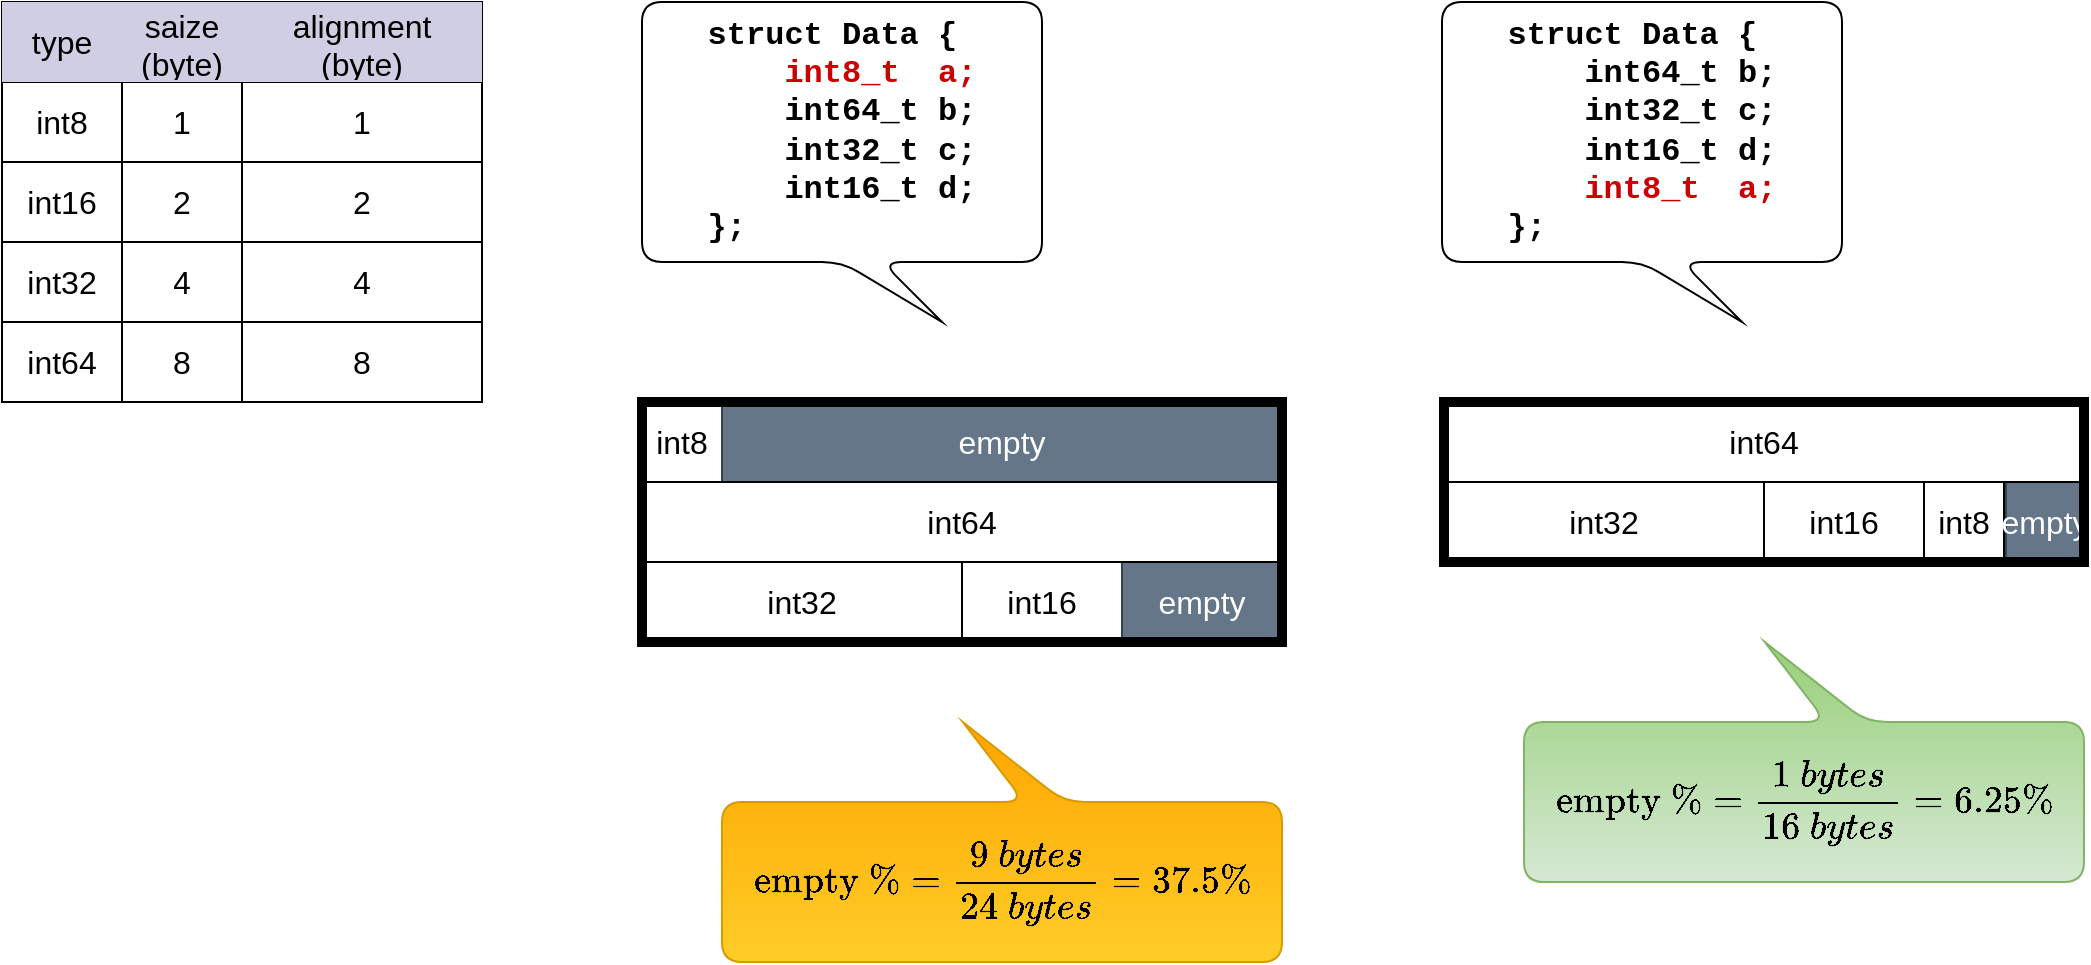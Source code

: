<mxfile version="21.1.2" type="device">
  <diagram id="0" name="ページ1">
    <mxGraphModel dx="1418" dy="775" grid="1" gridSize="10" guides="1" tooltips="1" connect="1" arrows="1" fold="1" page="1" pageScale="1" pageWidth="827" pageHeight="1169" math="1" shadow="0">
      <root>
        <mxCell id="0" />
        <mxCell id="1" parent="0" />
        <mxCell id="8" value="" style="shape=table;startSize=0;container=1;collapsible=0;childLayout=tableLayout;fontSize=16;" parent="1" vertex="1">
          <mxGeometry x="40" width="240" height="200" as="geometry" />
        </mxCell>
        <mxCell id="37" style="shape=tableRow;horizontal=0;startSize=0;swimlaneHead=0;swimlaneBody=0;strokeColor=inherit;top=0;left=0;bottom=0;right=0;collapsible=0;dropTarget=0;fillColor=none;points=[[0,0.5],[1,0.5]];portConstraint=eastwest;fontSize=16;" parent="8" vertex="1">
          <mxGeometry width="240" height="40" as="geometry" />
        </mxCell>
        <mxCell id="38" value="type" style="shape=partialRectangle;html=1;whiteSpace=wrap;connectable=0;strokeColor=#56517e;overflow=hidden;fillColor=#d0cee2;top=0;left=0;bottom=0;right=0;pointerEvents=1;fontSize=16;" parent="37" vertex="1">
          <mxGeometry width="60" height="40" as="geometry">
            <mxRectangle width="60" height="40" as="alternateBounds" />
          </mxGeometry>
        </mxCell>
        <mxCell id="39" value="saize&lt;br&gt;(byte)" style="shape=partialRectangle;html=1;whiteSpace=wrap;connectable=0;strokeColor=#56517e;overflow=hidden;fillColor=#d0cee2;top=0;left=0;bottom=0;right=0;pointerEvents=1;fontSize=16;" parent="37" vertex="1">
          <mxGeometry x="60" width="60" height="40" as="geometry">
            <mxRectangle width="60" height="40" as="alternateBounds" />
          </mxGeometry>
        </mxCell>
        <mxCell id="40" value="alignment&lt;br&gt;(byte)" style="shape=partialRectangle;html=1;whiteSpace=wrap;connectable=0;strokeColor=#56517e;overflow=hidden;fillColor=#d0cee2;top=0;left=0;bottom=0;right=0;pointerEvents=1;fontSize=16;" parent="37" vertex="1">
          <mxGeometry x="120" width="120" height="40" as="geometry">
            <mxRectangle width="120" height="40" as="alternateBounds" />
          </mxGeometry>
        </mxCell>
        <mxCell id="9" value="" style="shape=tableRow;horizontal=0;startSize=0;swimlaneHead=0;swimlaneBody=0;strokeColor=inherit;top=0;left=0;bottom=0;right=0;collapsible=0;dropTarget=0;fillColor=none;points=[[0,0.5],[1,0.5]];portConstraint=eastwest;fontSize=16;" parent="8" vertex="1">
          <mxGeometry y="40" width="240" height="40" as="geometry" />
        </mxCell>
        <mxCell id="10" value="int8" style="shape=partialRectangle;html=1;whiteSpace=wrap;connectable=0;strokeColor=inherit;overflow=hidden;fillColor=none;top=0;left=0;bottom=0;right=0;pointerEvents=1;fontSize=16;" parent="9" vertex="1">
          <mxGeometry width="60" height="40" as="geometry">
            <mxRectangle width="60" height="40" as="alternateBounds" />
          </mxGeometry>
        </mxCell>
        <mxCell id="11" value="1" style="shape=partialRectangle;html=1;whiteSpace=wrap;connectable=0;strokeColor=inherit;overflow=hidden;fillColor=none;top=0;left=0;bottom=0;right=0;pointerEvents=1;fontSize=16;" parent="9" vertex="1">
          <mxGeometry x="60" width="60" height="40" as="geometry">
            <mxRectangle width="60" height="40" as="alternateBounds" />
          </mxGeometry>
        </mxCell>
        <mxCell id="34" value="1" style="shape=partialRectangle;html=1;whiteSpace=wrap;connectable=0;strokeColor=inherit;overflow=hidden;fillColor=none;top=0;left=0;bottom=0;right=0;pointerEvents=1;fontSize=16;" parent="9" vertex="1">
          <mxGeometry x="120" width="120" height="40" as="geometry">
            <mxRectangle width="120" height="40" as="alternateBounds" />
          </mxGeometry>
        </mxCell>
        <mxCell id="13" value="" style="shape=tableRow;horizontal=0;startSize=0;swimlaneHead=0;swimlaneBody=0;strokeColor=inherit;top=0;left=0;bottom=0;right=0;collapsible=0;dropTarget=0;fillColor=none;points=[[0,0.5],[1,0.5]];portConstraint=eastwest;fontSize=16;" parent="8" vertex="1">
          <mxGeometry y="80" width="240" height="40" as="geometry" />
        </mxCell>
        <mxCell id="14" value="int16" style="shape=partialRectangle;html=1;whiteSpace=wrap;connectable=0;strokeColor=inherit;overflow=hidden;fillColor=none;top=0;left=0;bottom=0;right=0;pointerEvents=1;fontSize=16;" parent="13" vertex="1">
          <mxGeometry width="60" height="40" as="geometry">
            <mxRectangle width="60" height="40" as="alternateBounds" />
          </mxGeometry>
        </mxCell>
        <mxCell id="15" value="2" style="shape=partialRectangle;html=1;whiteSpace=wrap;connectable=0;strokeColor=inherit;overflow=hidden;fillColor=none;top=0;left=0;bottom=0;right=0;pointerEvents=1;fontSize=16;" parent="13" vertex="1">
          <mxGeometry x="60" width="60" height="40" as="geometry">
            <mxRectangle width="60" height="40" as="alternateBounds" />
          </mxGeometry>
        </mxCell>
        <mxCell id="35" value="2" style="shape=partialRectangle;html=1;whiteSpace=wrap;connectable=0;strokeColor=inherit;overflow=hidden;fillColor=none;top=0;left=0;bottom=0;right=0;pointerEvents=1;fontSize=16;" parent="13" vertex="1">
          <mxGeometry x="120" width="120" height="40" as="geometry">
            <mxRectangle width="120" height="40" as="alternateBounds" />
          </mxGeometry>
        </mxCell>
        <mxCell id="17" value="" style="shape=tableRow;horizontal=0;startSize=0;swimlaneHead=0;swimlaneBody=0;strokeColor=inherit;top=0;left=0;bottom=0;right=0;collapsible=0;dropTarget=0;fillColor=none;points=[[0,0.5],[1,0.5]];portConstraint=eastwest;fontSize=16;" parent="8" vertex="1">
          <mxGeometry y="120" width="240" height="40" as="geometry" />
        </mxCell>
        <mxCell id="18" value="int32" style="shape=partialRectangle;html=1;whiteSpace=wrap;connectable=0;strokeColor=inherit;overflow=hidden;fillColor=none;top=0;left=0;bottom=0;right=0;pointerEvents=1;fontSize=16;" parent="17" vertex="1">
          <mxGeometry width="60" height="40" as="geometry">
            <mxRectangle width="60" height="40" as="alternateBounds" />
          </mxGeometry>
        </mxCell>
        <mxCell id="19" value="4" style="shape=partialRectangle;html=1;whiteSpace=wrap;connectable=0;strokeColor=inherit;overflow=hidden;fillColor=none;top=0;left=0;bottom=0;right=0;pointerEvents=1;fontSize=16;" parent="17" vertex="1">
          <mxGeometry x="60" width="60" height="40" as="geometry">
            <mxRectangle width="60" height="40" as="alternateBounds" />
          </mxGeometry>
        </mxCell>
        <mxCell id="36" value="4" style="shape=partialRectangle;html=1;whiteSpace=wrap;connectable=0;strokeColor=inherit;overflow=hidden;fillColor=none;top=0;left=0;bottom=0;right=0;pointerEvents=1;fontSize=16;" parent="17" vertex="1">
          <mxGeometry x="120" width="120" height="40" as="geometry">
            <mxRectangle width="120" height="40" as="alternateBounds" />
          </mxGeometry>
        </mxCell>
        <mxCell id="71" style="shape=tableRow;horizontal=0;startSize=0;swimlaneHead=0;swimlaneBody=0;strokeColor=inherit;top=0;left=0;bottom=0;right=0;collapsible=0;dropTarget=0;fillColor=none;points=[[0,0.5],[1,0.5]];portConstraint=eastwest;fontSize=16;" parent="8" vertex="1">
          <mxGeometry y="160" width="240" height="40" as="geometry" />
        </mxCell>
        <mxCell id="72" value="int64" style="shape=partialRectangle;html=1;whiteSpace=wrap;connectable=0;strokeColor=inherit;overflow=hidden;fillColor=none;top=0;left=0;bottom=0;right=0;pointerEvents=1;fontSize=16;" parent="71" vertex="1">
          <mxGeometry width="60" height="40" as="geometry">
            <mxRectangle width="60" height="40" as="alternateBounds" />
          </mxGeometry>
        </mxCell>
        <mxCell id="73" value="8" style="shape=partialRectangle;html=1;whiteSpace=wrap;connectable=0;strokeColor=inherit;overflow=hidden;fillColor=none;top=0;left=0;bottom=0;right=0;pointerEvents=1;fontSize=16;" parent="71" vertex="1">
          <mxGeometry x="60" width="60" height="40" as="geometry">
            <mxRectangle width="60" height="40" as="alternateBounds" />
          </mxGeometry>
        </mxCell>
        <mxCell id="74" value="8" style="shape=partialRectangle;html=1;whiteSpace=wrap;connectable=0;strokeColor=inherit;overflow=hidden;fillColor=none;top=0;left=0;bottom=0;right=0;pointerEvents=1;fontSize=16;" parent="71" vertex="1">
          <mxGeometry x="120" width="120" height="40" as="geometry">
            <mxRectangle width="120" height="40" as="alternateBounds" />
          </mxGeometry>
        </mxCell>
        <mxCell id="76" value="" style="group" parent="1" vertex="1" connectable="0">
          <mxGeometry x="360" y="200" width="320" height="140" as="geometry" />
        </mxCell>
        <mxCell id="3" value="int8" style="rounded=0;whiteSpace=wrap;html=1;fontSize=16;" parent="76" vertex="1">
          <mxGeometry width="40" height="40" as="geometry" />
        </mxCell>
        <mxCell id="4" value="int16" style="rounded=0;whiteSpace=wrap;html=1;fontSize=16;" parent="76" vertex="1">
          <mxGeometry x="160" y="80" width="80" height="40" as="geometry" />
        </mxCell>
        <mxCell id="5" value="int32" style="rounded=0;whiteSpace=wrap;html=1;fontSize=16;" parent="76" vertex="1">
          <mxGeometry y="80" width="160" height="40" as="geometry" />
        </mxCell>
        <mxCell id="6" value="empty" style="rounded=0;whiteSpace=wrap;html=1;fontSize=16;fillColor=#647687;strokeColor=#314354;fontColor=#ffffff;" parent="76" vertex="1">
          <mxGeometry x="40" width="280" height="40" as="geometry" />
        </mxCell>
        <mxCell id="7" value="empty" style="rounded=0;whiteSpace=wrap;html=1;fontSize=16;fillColor=#647687;strokeColor=#314354;fontColor=#ffffff;" parent="76" vertex="1">
          <mxGeometry x="240" y="80" width="80" height="40" as="geometry" />
        </mxCell>
        <mxCell id="75" value="int64" style="rounded=0;whiteSpace=wrap;html=1;fontSize=16;" parent="76" vertex="1">
          <mxGeometry y="40" width="320" height="40" as="geometry" />
        </mxCell>
        <mxCell id="42" value="" style="rounded=0;whiteSpace=wrap;html=1;strokeWidth=5;fillColor=none;" parent="76" vertex="1">
          <mxGeometry width="320" height="120" as="geometry" />
        </mxCell>
        <mxCell id="86" value="&lt;div style=&quot;border-color: var(--border-color); text-align: left; font-size: 16px;&quot;&gt;&lt;b style=&quot;border-color: var(--border-color); font-size: 16px;&quot;&gt;struct Data {&lt;/b&gt;&lt;/div&gt;&lt;div style=&quot;border-color: var(--border-color); text-align: left; font-size: 16px;&quot;&gt;&lt;b style=&quot;border-color: var(--border-color); font-size: 16px;&quot;&gt;&amp;nbsp; &amp;nbsp; &lt;font color=&quot;#cc0000&quot;&gt;int8_t&amp;nbsp; a;&lt;/font&gt;&lt;/b&gt;&lt;/div&gt;&lt;div style=&quot;border-color: var(--border-color); text-align: left; font-size: 16px;&quot;&gt;&lt;b style=&quot;border-color: var(--border-color); font-size: 16px;&quot;&gt;&amp;nbsp; &amp;nbsp; int64_t b;&lt;/b&gt;&lt;/div&gt;&lt;div style=&quot;border-color: var(--border-color); text-align: left; font-size: 16px;&quot;&gt;&lt;b style=&quot;border-color: var(--border-color); font-size: 16px;&quot;&gt;&amp;nbsp; &amp;nbsp; int32_t c;&lt;/b&gt;&lt;/div&gt;&lt;div style=&quot;border-color: var(--border-color); text-align: left; font-size: 16px;&quot;&gt;&lt;b style=&quot;border-color: var(--border-color); font-size: 16px;&quot;&gt;&amp;nbsp; &amp;nbsp; int16_t d;&lt;/b&gt;&lt;/div&gt;&lt;div style=&quot;border-color: var(--border-color); text-align: left; font-size: 16px;&quot;&gt;&lt;b style=&quot;border-color: var(--border-color); font-size: 16px;&quot;&gt;};&lt;/b&gt;&lt;/div&gt;" style="shape=callout;whiteSpace=wrap;html=1;perimeter=calloutPerimeter;rounded=1;position2=0.75;fontFamily=Courier New;fontSize=16;flipV=0;" parent="1" vertex="1">
          <mxGeometry x="360" width="200" height="160" as="geometry" />
        </mxCell>
        <mxCell id="89" value="`text{empty %} = \frac{9\ bytes}{24\ bytes} = 37.5%`" style="shape=callout;whiteSpace=wrap;html=1;perimeter=calloutPerimeter;rounded=1;flipV=1;fillColor=#ffcd28;strokeColor=#d79b00;fontSize=16;fontStyle=1;size=40;position=0.54;position2=0.43;gradientColor=#ffa500;" parent="1" vertex="1">
          <mxGeometry x="400" y="360" width="280" height="120" as="geometry" />
        </mxCell>
        <mxCell id="98" value="&lt;div style=&quot;border-color: var(--border-color); text-align: left; font-size: 16px;&quot;&gt;&lt;b style=&quot;border-color: var(--border-color); font-size: 16px;&quot;&gt;struct Data {&lt;/b&gt;&lt;/div&gt;&lt;div style=&quot;border-color: var(--border-color); text-align: left; font-size: 16px;&quot;&gt;&lt;b style=&quot;background-color: initial; border-color: var(--border-color);&quot;&gt;&amp;nbsp; &amp;nbsp; int64_t b;&lt;/b&gt;&lt;br&gt;&lt;/div&gt;&lt;div style=&quot;border-color: var(--border-color); text-align: left; font-size: 16px;&quot;&gt;&lt;b style=&quot;border-color: var(--border-color); font-size: 16px;&quot;&gt;&amp;nbsp; &amp;nbsp; int32_t c;&lt;/b&gt;&lt;/div&gt;&lt;div style=&quot;border-color: var(--border-color); text-align: left; font-size: 16px;&quot;&gt;&lt;b style=&quot;border-color: var(--border-color); font-size: 16px;&quot;&gt;&amp;nbsp; &amp;nbsp; int16_t d;&lt;/b&gt;&lt;/div&gt;&lt;div style=&quot;border-color: var(--border-color); text-align: left;&quot;&gt;&lt;b style=&quot;border-color: var(--border-color);&quot;&gt;&amp;nbsp; &amp;nbsp; &lt;font color=&quot;#cc0000&quot;&gt;int8_t&amp;nbsp; a;&lt;/font&gt;&lt;/b&gt;&lt;/div&gt;&lt;div style=&quot;border-color: var(--border-color); text-align: left; font-size: 16px;&quot;&gt;&lt;b style=&quot;border-color: var(--border-color); font-size: 16px;&quot;&gt;};&lt;/b&gt;&lt;/div&gt;" style="shape=callout;whiteSpace=wrap;html=1;perimeter=calloutPerimeter;rounded=1;position2=0.75;fontFamily=Courier New;fontSize=16;flipV=0;" parent="1" vertex="1">
          <mxGeometry x="760" width="200" height="160" as="geometry" />
        </mxCell>
        <mxCell id="99" value="`\text{empty %} = \frac{1\ bytes}{16\ bytes} = 6.25%`" style="shape=callout;whiteSpace=wrap;html=1;perimeter=calloutPerimeter;rounded=1;flipV=1;fillColor=#d5e8d4;strokeColor=#82b366;fontSize=16;fontStyle=1;size=40;position=0.54;position2=0.43;gradientColor=#97d077;" parent="1" vertex="1">
          <mxGeometry x="801" y="320" width="280" height="120" as="geometry" />
        </mxCell>
        <mxCell id="100" value="" style="group" parent="1" vertex="1" connectable="0">
          <mxGeometry x="761" y="200" width="320" height="80" as="geometry" />
        </mxCell>
        <mxCell id="91" value="int8" style="rounded=0;whiteSpace=wrap;html=1;fontSize=16;" parent="100" vertex="1">
          <mxGeometry x="240" y="40" width="40" height="40" as="geometry" />
        </mxCell>
        <mxCell id="92" value="int16" style="rounded=0;whiteSpace=wrap;html=1;fontSize=16;" parent="100" vertex="1">
          <mxGeometry x="160" y="40" width="80" height="40" as="geometry" />
        </mxCell>
        <mxCell id="93" value="int32" style="rounded=0;whiteSpace=wrap;html=1;fontSize=16;" parent="100" vertex="1">
          <mxGeometry y="40" width="160" height="40" as="geometry" />
        </mxCell>
        <mxCell id="95" value="empty" style="rounded=0;whiteSpace=wrap;html=1;fontSize=16;fillColor=#647687;strokeColor=#314354;fontColor=#ffffff;" parent="100" vertex="1">
          <mxGeometry x="281" y="40" width="39" height="40" as="geometry" />
        </mxCell>
        <mxCell id="96" value="int64" style="rounded=0;whiteSpace=wrap;html=1;fontSize=16;" parent="100" vertex="1">
          <mxGeometry width="320" height="40" as="geometry" />
        </mxCell>
        <mxCell id="97" value="" style="rounded=0;whiteSpace=wrap;html=1;strokeWidth=5;fillColor=none;" parent="100" vertex="1">
          <mxGeometry width="320" height="80" as="geometry" />
        </mxCell>
      </root>
    </mxGraphModel>
  </diagram>
</mxfile>
